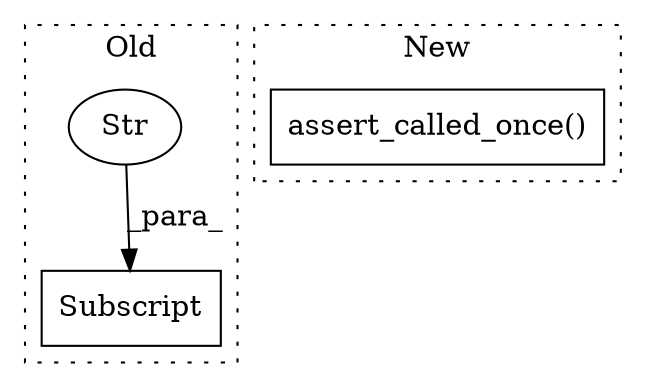 digraph G {
subgraph cluster0 {
1 [label="Subscript" a="63" s="15711,0" l="31,0" shape="box"];
3 [label="Str" a="66" s="15717" l="24" shape="ellipse"];
label = "Old";
style="dotted";
}
subgraph cluster1 {
2 [label="assert_called_once()" a="75" s="20295" l="42" shape="box"];
label = "New";
style="dotted";
}
3 -> 1 [label="_para_"];
}